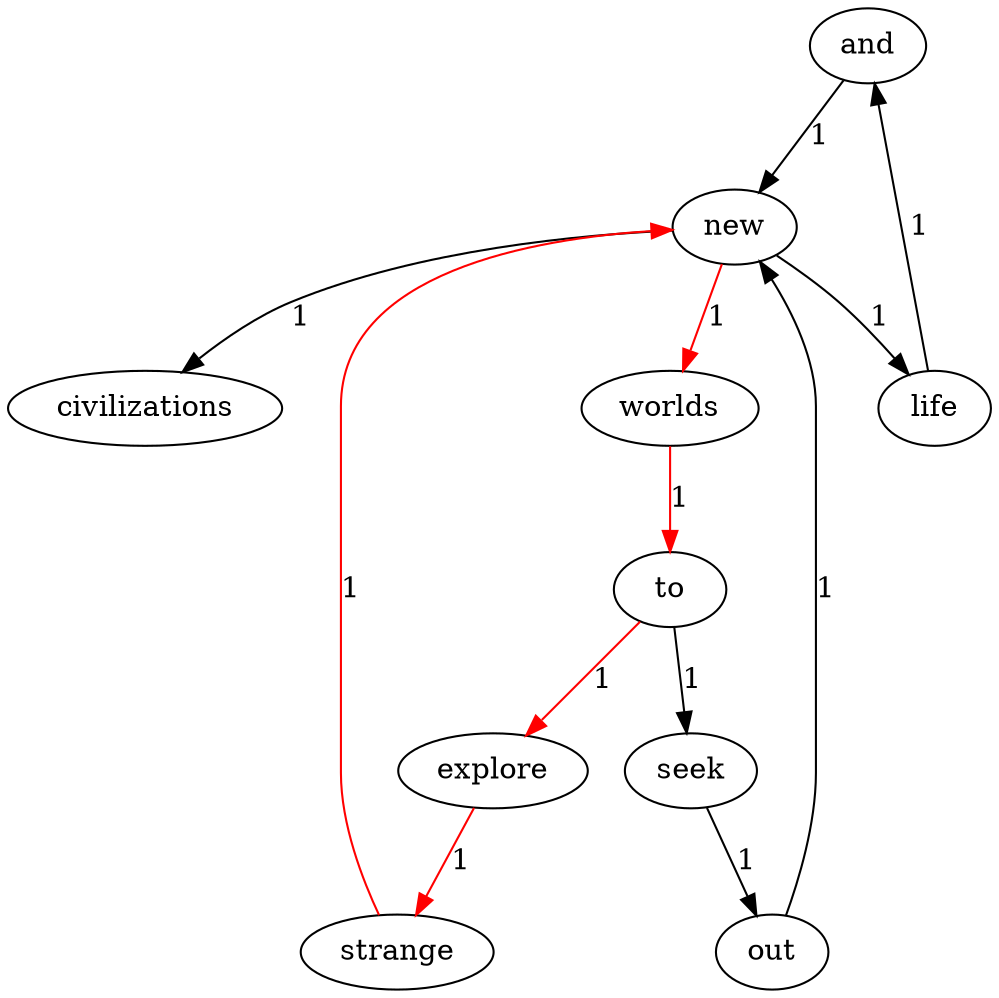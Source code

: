 digraph G {
	"and"->"new"[label=1]
	"explore"->"strange"[label=1 color=red]
	"life"->"and"[label=1]
	"new"->"civilizations"[label=1]
	"new"->"life"[label=1]
	"new"->"worlds"[label=1 color=red]
	"out"->"new"[label=1]
	"seek"->"out"[label=1]
	"strange"->"new"[label=1 color=red]
	"to"->"explore"[label=1 color=red]
	"to"->"seek"[label=1]
	"worlds"->"to"[label=1 color=red]
}